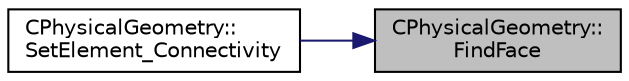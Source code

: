 digraph "CPhysicalGeometry::FindFace"
{
 // LATEX_PDF_SIZE
  edge [fontname="Helvetica",fontsize="10",labelfontname="Helvetica",labelfontsize="10"];
  node [fontname="Helvetica",fontsize="10",shape=record];
  rankdir="RL";
  Node1 [label="CPhysicalGeometry::\lFindFace",height=0.2,width=0.4,color="black", fillcolor="grey75", style="filled", fontcolor="black",tooltip="Find repeated nodes between two elements to identify the common face."];
  Node1 -> Node2 [dir="back",color="midnightblue",fontsize="10",style="solid",fontname="Helvetica"];
  Node2 [label="CPhysicalGeometry::\lSetElement_Connectivity",height=0.2,width=0.4,color="black", fillcolor="white", style="filled",URL="$classCPhysicalGeometry.html#a61a681297c7b37d94f6a6b6d0d6d2745",tooltip="Set elements which surround an element."];
}

